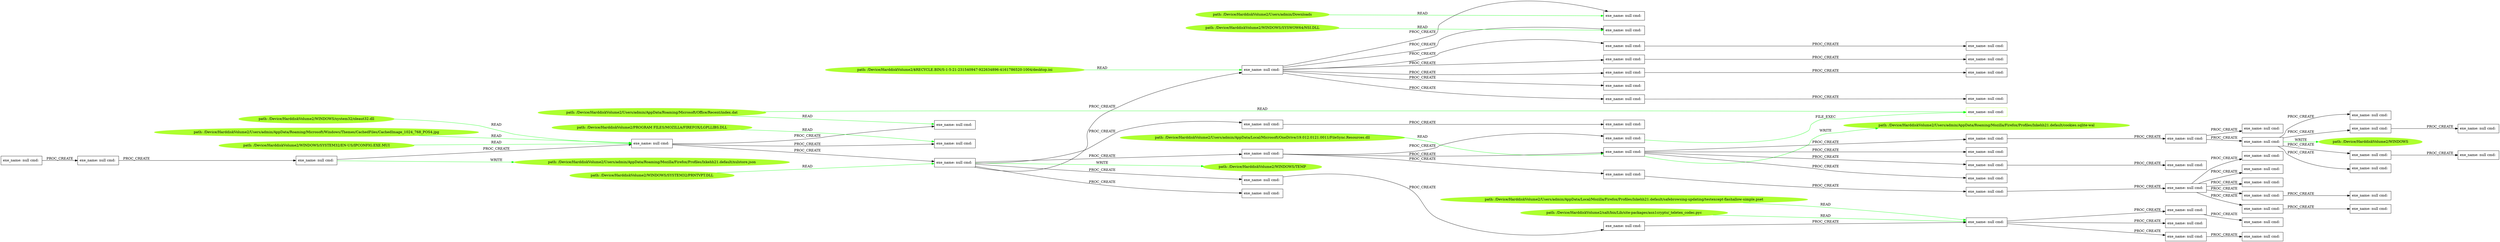 digraph {
	rankdir=LR
	44 [label="exe_name: null cmd: " color=black shape=box style=solid]
	90 [label="exe_name: null cmd: " color=greenyellow shape=box style=solid]
	44 -> 90 [label=FILE_EXEC color=green]
	82 [label="path: /Device/HarddiskVolume2/Users/admin/AppData/Roaming/Microsoft/Windows/Themes/CachedFiles/CachedImage_1024_768_POS4.jpg" color=greenyellow shape=oval style=filled]
	34 [label="exe_name: null cmd: " color=black shape=box style=solid]
	82 -> 34 [label=READ color=green]
	94 [label="path: /Device/HarddiskVolume2/Users/admin/Downloads" color=greenyellow shape=oval style=filled]
	15 [label="exe_name: null cmd: " color=black shape=box style=solid]
	94 -> 15 [label=READ color=green]
	87 [label="path: /Device/HarddiskVolume2/WINDOWS/SYSTEM32/PRNTVPT.DLL" color=greenyellow shape=oval style=filled]
	22 [label="exe_name: null cmd: " color=black shape=box style=solid]
	87 -> 22 [label=READ color=green]
	85 [label="path: /Device/HarddiskVolume2/PROGRAM FILES/MOZILLA/FIREFOX/LGPLLIBS.DLL" color=greenyellow shape=oval style=filled]
	19 [label="exe_name: null cmd: " color=black shape=box style=solid]
	85 -> 19 [label=READ color=green]
	89 [label="path: /Device/HarddiskVolume2/$RECYCLE.BIN/S-1-5-21-231540947-922634896-4161786520-1004/desktop.ini" color=greenyellow shape=oval style=filled]
	58 [label="exe_name: null cmd: " color=black shape=box style=solid]
	89 -> 58 [label=READ color=green]
	92 [label="path: /Device/HarddiskVolume2/Users/admin/AppData/Local/Microsoft/OneDrive/19.012.0121.0011/FileSync.Resources.dll" color=greenyellow shape=oval style=filled]
	46 [label="exe_name: null cmd: " color=black shape=box style=solid]
	92 -> 46 [label=READ color=green]
	22 [label="exe_name: null cmd: " color=black shape=box style=solid]
	86 [label="path: /Device/HarddiskVolume2/WINDOWS/TEMP" color=greenyellow shape=oval style=filled]
	22 -> 86 [label=WRITE color=green]
	95 [label="path: /Device/HarddiskVolume2/WINDOWS/SYSWOW64/NSI.DLL" color=greenyellow shape=oval style=filled]
	0 [label="exe_name: null cmd: " color=black shape=box style=solid]
	95 -> 0 [label=READ color=green]
	32 [label="exe_name: null cmd: " color=black shape=box style=solid]
	81 [label="path: /Device/HarddiskVolume2/Users/admin/AppData/Roaming/Mozilla/Firefox/Profiles/lxkehh21.default/xulstore.json" color=greenyellow shape=oval style=filled]
	32 -> 81 [label=WRITE color=green]
	84 [label="path: /Device/HarddiskVolume2/WINDOWS/SYSTEM32/EN-US/IPCONFIG.EXE.MUI" color=greenyellow shape=oval style=filled]
	34 [label="exe_name: null cmd: " color=black shape=box style=solid]
	84 -> 34 [label=READ color=green]
	97 [label="path: /Device/HarddiskVolume2/salt/bin/Lib/site-packages/asn1crypto/_teletex_codec.pyc" color=greenyellow shape=oval style=filled]
	77 [label="exe_name: null cmd: " color=black shape=box style=solid]
	97 -> 77 [label=READ color=green]
	83 [label="path: /Device/HarddiskVolume2/WINDOWS/system32/oleaut32.dll" color=greenyellow shape=oval style=filled]
	34 [label="exe_name: null cmd: " color=black shape=box style=solid]
	83 -> 34 [label=READ color=green]
	46 [label="exe_name: null cmd: " color=black shape=box style=solid]
	93 [label="path: /Device/HarddiskVolume2/Users/admin/AppData/Roaming/Mozilla/Firefox/Profiles/lxkehh21.default/cookies.sqlite-wal" color=greenyellow shape=oval style=filled]
	46 -> 93 [label=WRITE color=green]
	53 [label="exe_name: null cmd: " color=black shape=box style=solid]
	98 [label="path: /Device/HarddiskVolume2/WINDOWS" color=greenyellow shape=oval style=filled]
	53 -> 98 [label=WRITE color=green]
	28 [label="exe_name: null cmd: " color=black shape=box style=solid]
	30 [label="exe_name: null cmd: " color=black shape=box style=solid]
	28 -> 30 [label=PROC_CREATE color=black]
	30 [label="exe_name: null cmd: " color=black shape=box style=solid]
	32 [label="exe_name: null cmd: " color=black shape=box style=solid]
	30 -> 32 [label=PROC_CREATE color=black]
	32 [label="exe_name: null cmd: " color=black shape=box style=solid]
	34 [label="exe_name: null cmd: " color=black shape=box style=solid]
	32 -> 34 [label=PROC_CREATE color=black]
	34 [label="exe_name: null cmd: " color=black shape=box style=solid]
	22 [label="exe_name: null cmd: " color=black shape=box style=solid]
	34 -> 22 [label=PROC_CREATE color=black]
	22 [label="exe_name: null cmd: " color=black shape=box style=solid]
	56 [label="exe_name: null cmd: " color=black shape=box style=solid]
	22 -> 56 [label=PROC_CREATE color=black]
	22 [label="exe_name: null cmd: " color=black shape=box style=solid]
	58 [label="exe_name: null cmd: " color=black shape=box style=solid]
	22 -> 58 [label=PROC_CREATE color=black]
	56 [label="exe_name: null cmd: " color=black shape=box style=solid]
	46 [label="exe_name: null cmd: " color=black shape=box style=solid]
	56 -> 46 [label=PROC_CREATE color=black]
	58 [label="exe_name: null cmd: " color=black shape=box style=solid]
	78 [label="exe_name: null cmd: " color=black shape=box style=solid]
	58 -> 78 [label=PROC_CREATE color=black]
	46 [label="exe_name: null cmd: " color=black shape=box style=solid]
	18 [label="exe_name: null cmd: " color=black shape=box style=solid]
	46 -> 18 [label=PROC_CREATE color=black]
	18 [label="exe_name: null cmd: " color=black shape=box style=solid]
	29 [label="exe_name: null cmd: " color=black shape=box style=solid]
	18 -> 29 [label=PROC_CREATE color=black]
	29 [label="exe_name: null cmd: " color=black shape=box style=solid]
	52 [label="exe_name: null cmd: " color=black shape=box style=solid]
	29 -> 52 [label=PROC_CREATE color=black]
	78 [label="exe_name: null cmd: " color=black shape=box style=solid]
	54 [label="exe_name: null cmd: " color=black shape=box style=solid]
	78 -> 54 [label=PROC_CREATE color=black]
	29 [label="exe_name: null cmd: " color=black shape=box style=solid]
	53 [label="exe_name: null cmd: " color=black shape=box style=solid]
	29 -> 53 [label=PROC_CREATE color=black]
	53 [label="exe_name: null cmd: " color=black shape=box style=solid]
	5 [label="exe_name: null cmd: " color=black shape=box style=solid]
	53 -> 5 [label=PROC_CREATE color=black]
	5 [label="exe_name: null cmd: " color=black shape=box style=solid]
	7 [label="exe_name: null cmd: " color=black shape=box style=solid]
	5 -> 7 [label=PROC_CREATE color=black]
	53 [label="exe_name: null cmd: " color=black shape=box style=solid]
	71 [label="exe_name: null cmd: " color=black shape=box style=solid]
	53 -> 71 [label=PROC_CREATE color=black]
	53 [label="exe_name: null cmd: " color=black shape=box style=solid]
	69 [label="exe_name: null cmd: " color=black shape=box style=solid]
	53 -> 69 [label=PROC_CREATE color=black]
	53 [label="exe_name: null cmd: " color=black shape=box style=solid]
	67 [label="exe_name: null cmd: " color=black shape=box style=solid]
	53 -> 67 [label=PROC_CREATE color=black]
	67 [label="exe_name: null cmd: " color=black shape=box style=solid]
	9 [label="exe_name: null cmd: " color=black shape=box style=solid]
	67 -> 9 [label=PROC_CREATE color=black]
	58 [label="exe_name: null cmd: " color=black shape=box style=solid]
	3 [label="exe_name: null cmd: " color=black shape=box style=solid]
	58 -> 3 [label=PROC_CREATE color=black]
	3 [label="exe_name: null cmd: " color=black shape=box style=solid]
	73 [label="exe_name: null cmd: " color=black shape=box style=solid]
	3 -> 73 [label=PROC_CREATE color=black]
	46 [label="exe_name: null cmd: " color=black shape=box style=solid]
	16 [label="exe_name: null cmd: " color=black shape=box style=solid]
	46 -> 16 [label=PROC_CREATE color=black]
	58 [label="exe_name: null cmd: " color=black shape=box style=solid]
	0 [label="exe_name: null cmd: " color=black shape=box style=solid]
	58 -> 0 [label=PROC_CREATE color=black]
	22 [label="exe_name: null cmd: " color=black shape=box style=solid]
	62 [label="exe_name: null cmd: " color=black shape=box style=solid]
	22 -> 62 [label=PROC_CREATE color=black]
	22 [label="exe_name: null cmd: " color=black shape=box style=solid]
	60 [label="exe_name: null cmd: " color=black shape=box style=solid]
	22 -> 60 [label=PROC_CREATE color=black]
	60 [label="exe_name: null cmd: " color=black shape=box style=solid]
	25 [label="exe_name: null cmd: " color=black shape=box style=solid]
	60 -> 25 [label=PROC_CREATE color=black]
	58 [label="exe_name: null cmd: " color=black shape=box style=solid]
	23 [label="exe_name: null cmd: " color=black shape=box style=solid]
	58 -> 23 [label=PROC_CREATE color=black]
	56 [label="exe_name: null cmd: " color=black shape=box style=solid]
	42 [label="exe_name: null cmd: " color=black shape=box style=solid]
	56 -> 42 [label=PROC_CREATE color=black]
	42 [label="exe_name: null cmd: " color=black shape=box style=solid]
	79 [label="exe_name: null cmd: " color=black shape=box style=solid]
	42 -> 79 [label=PROC_CREATE color=black]
	23 [label="exe_name: null cmd: " color=black shape=box style=solid]
	59 [label="exe_name: null cmd: " color=black shape=box style=solid]
	23 -> 59 [label=PROC_CREATE color=black]
	79 [label="exe_name: null cmd: " color=black shape=box style=solid]
	8 [label="exe_name: null cmd: " color=black shape=box style=solid]
	79 -> 8 [label=PROC_CREATE color=black]
	8 [label="exe_name: null cmd: " color=black shape=box style=solid]
	49 [label="exe_name: null cmd: " color=black shape=box style=solid]
	8 -> 49 [label=PROC_CREATE color=black]
	49 [label="exe_name: null cmd: " color=black shape=box style=solid]
	64 [label="exe_name: null cmd: " color=black shape=box style=solid]
	49 -> 64 [label=PROC_CREATE color=black]
	8 [label="exe_name: null cmd: " color=black shape=box style=solid]
	37 [label="exe_name: null cmd: " color=black shape=box style=solid]
	8 -> 37 [label=PROC_CREATE color=black]
	8 [label="exe_name: null cmd: " color=black shape=box style=solid]
	50 [label="exe_name: null cmd: " color=black shape=box style=solid]
	8 -> 50 [label=PROC_CREATE color=black]
	8 [label="exe_name: null cmd: " color=black shape=box style=solid]
	35 [label="exe_name: null cmd: " color=black shape=box style=solid]
	8 -> 35 [label=PROC_CREATE color=black]
	8 [label="exe_name: null cmd: " color=black shape=box style=solid]
	51 [label="exe_name: null cmd: " color=black shape=box style=solid]
	8 -> 51 [label=PROC_CREATE color=black]
	51 [label="exe_name: null cmd: " color=black shape=box style=solid]
	65 [label="exe_name: null cmd: " color=black shape=box style=solid]
	51 -> 65 [label=PROC_CREATE color=black]
	58 [label="exe_name: null cmd: " color=black shape=box style=solid]
	20 [label="exe_name: null cmd: " color=black shape=box style=solid]
	58 -> 20 [label=PROC_CREATE color=black]
	20 [label="exe_name: null cmd: " color=black shape=box style=solid]
	55 [label="exe_name: null cmd: " color=black shape=box style=solid]
	20 -> 55 [label=PROC_CREATE color=black]
	22 [label="exe_name: null cmd: " color=black shape=box style=solid]
	48 [label="exe_name: null cmd: " color=black shape=box style=solid]
	22 -> 48 [label=PROC_CREATE color=black]
	48 [label="exe_name: null cmd: " color=black shape=box style=solid]
	40 [label="exe_name: null cmd: " color=black shape=box style=solid]
	48 -> 40 [label=PROC_CREATE color=black]
	40 [label="exe_name: null cmd: " color=black shape=box style=solid]
	77 [label="exe_name: null cmd: " color=black shape=box style=solid]
	40 -> 77 [label=PROC_CREATE color=black]
	77 [label="exe_name: null cmd: " color=black shape=box style=solid]
	74 [label="exe_name: null cmd: " color=black shape=box style=solid]
	77 -> 74 [label=PROC_CREATE color=black]
	74 [label="exe_name: null cmd: " color=black shape=box style=solid]
	31 [label="exe_name: null cmd: " color=black shape=box style=solid]
	74 -> 31 [label=PROC_CREATE color=black]
	77 [label="exe_name: null cmd: " color=black shape=box style=solid]
	70 [label="exe_name: null cmd: " color=black shape=box style=solid]
	77 -> 70 [label=PROC_CREATE color=black]
	77 [label="exe_name: null cmd: " color=black shape=box style=solid]
	72 [label="exe_name: null cmd: " color=black shape=box style=solid]
	77 -> 72 [label=PROC_CREATE color=black]
	72 [label="exe_name: null cmd: " color=black shape=box style=solid]
	33 [label="exe_name: null cmd: " color=black shape=box style=solid]
	72 -> 33 [label=PROC_CREATE color=black]
	56 [label="exe_name: null cmd: " color=black shape=box style=solid]
	44 [label="exe_name: null cmd: " color=black shape=box style=solid]
	56 -> 44 [label=PROC_CREATE color=black]
	46 [label="exe_name: null cmd: " color=black shape=box style=solid]
	66 [label="exe_name: null cmd: " color=black shape=box style=solid]
	46 -> 66 [label=PROC_CREATE color=black]
	58 [label="exe_name: null cmd: " color=black shape=box style=solid]
	15 [label="exe_name: null cmd: " color=black shape=box style=solid]
	58 -> 15 [label=PROC_CREATE color=black]
	66 [label="exe_name: null cmd: " color=black shape=box style=solid]
	10 [label="exe_name: null cmd: " color=black shape=box style=solid]
	66 -> 10 [label=PROC_CREATE color=black]
	34 [label="exe_name: null cmd: " color=black shape=box style=solid]
	19 [label="exe_name: null cmd: " color=black shape=box style=solid]
	34 -> 19 [label=PROC_CREATE color=black]
	58 [label="exe_name: null cmd: " color=black shape=box style=solid]
	17 [label="exe_name: null cmd: " color=black shape=box style=solid]
	58 -> 17 [label=PROC_CREATE color=black]
	46 [label="exe_name: null cmd: " color=black shape=box style=solid]
	21 [label="exe_name: null cmd: " color=black shape=box style=solid]
	46 -> 21 [label=PROC_CREATE color=black]
	34 [label="exe_name: null cmd: " color=black shape=box style=solid]
	24 [label="exe_name: null cmd: " color=black shape=box style=solid]
	34 -> 24 [label=PROC_CREATE color=black]
	88 [label="path: /Device/HarddiskVolume2/Users/admin/AppData/Roaming/Microsoft/Office/Recent/index.dat" color=greenyellow shape=oval style=filled]
	24 [label="exe_name: null cmd: " color=black shape=box style=solid]
	88 -> 24 [label=READ color=green]
	88 [label="path: /Device/HarddiskVolume2/Users/admin/AppData/Roaming/Microsoft/Office/Recent/index.dat" color=greenyellow shape=oval style=filled]
	90 [label="exe_name: null cmd: " color=greenyellow shape=box style=solid]
	88 -> 90 [label=READ color=green]
	96 [label="path: /Device/HarddiskVolume2/Users/admin/AppData/Local/Mozilla/Firefox/Profiles/lxkehh21.default/safebrowsing-updating/testexcept-flashallow-simple.pset" color=greenyellow shape=oval style=filled]
	77 [label="exe_name: null cmd: " color=black shape=box style=solid]
	96 -> 77 [label=READ color=green]
}
